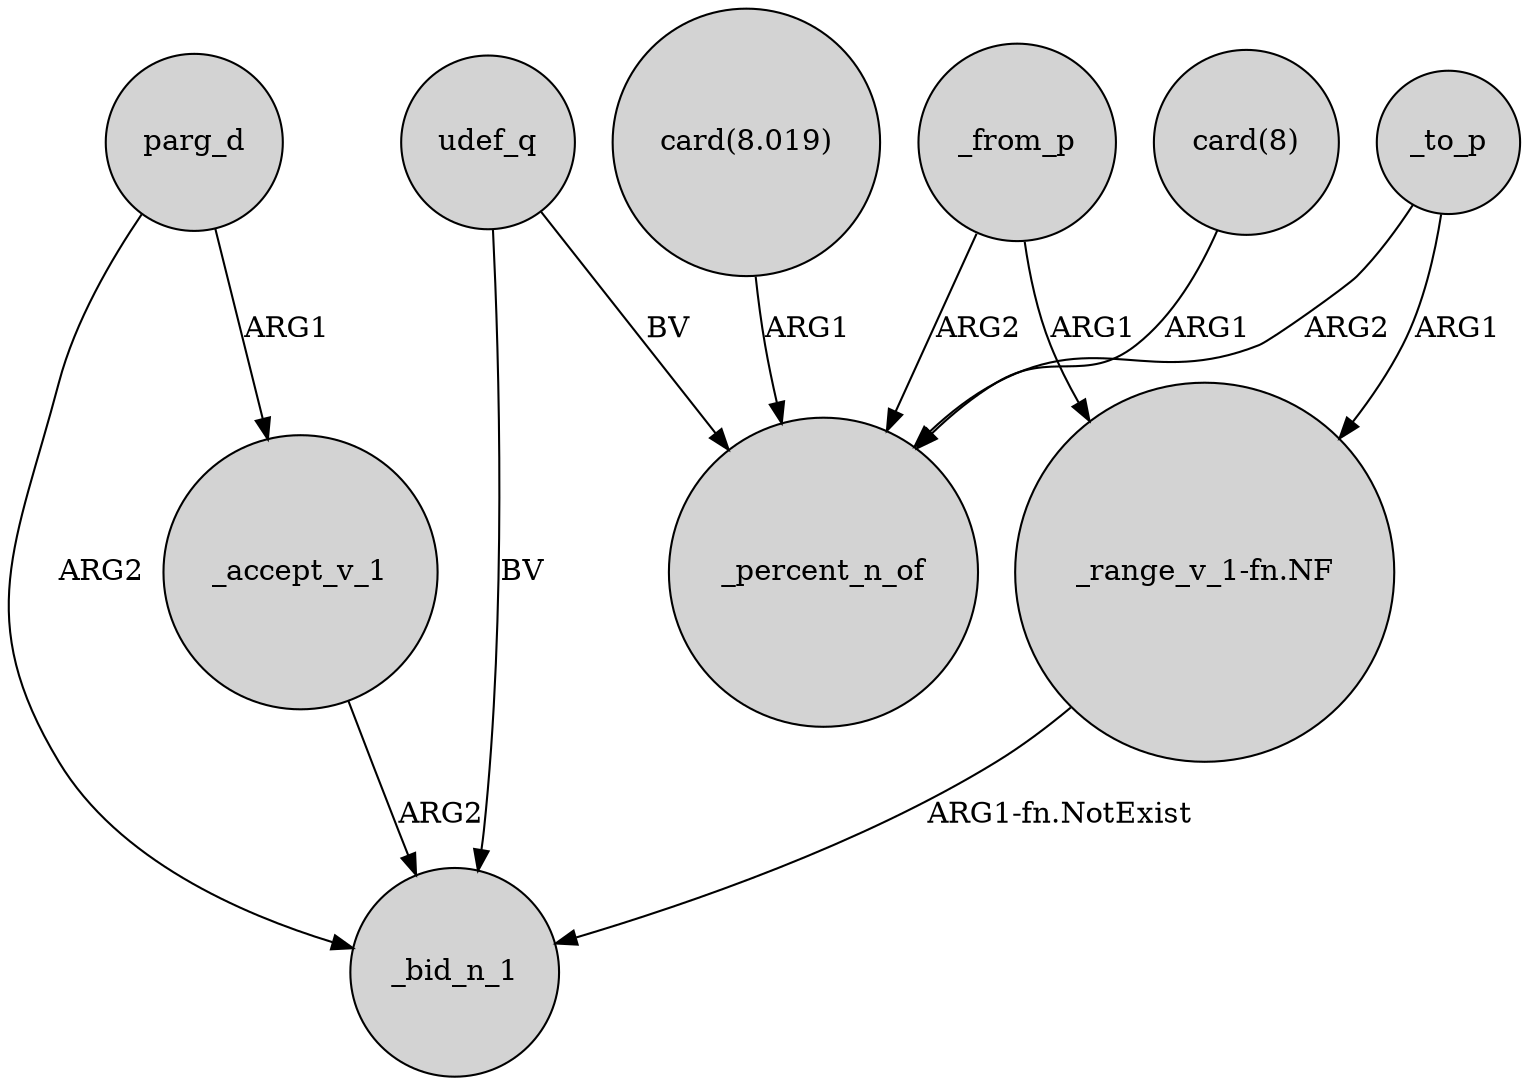 digraph {
	node [shape=circle style=filled]
	udef_q -> _bid_n_1 [label=BV]
	"card(8)" -> _percent_n_of [label=ARG1]
	_from_p -> _percent_n_of [label=ARG2]
	parg_d -> _accept_v_1 [label=ARG1]
	_to_p -> "_range_v_1-fn.NF" [label=ARG1]
	_accept_v_1 -> _bid_n_1 [label=ARG2]
	udef_q -> _percent_n_of [label=BV]
	parg_d -> _bid_n_1 [label=ARG2]
	_from_p -> "_range_v_1-fn.NF" [label=ARG1]
	"card(8.019)" -> _percent_n_of [label=ARG1]
	"_range_v_1-fn.NF" -> _bid_n_1 [label="ARG1-fn.NotExist"]
	_to_p -> _percent_n_of [label=ARG2]
}
